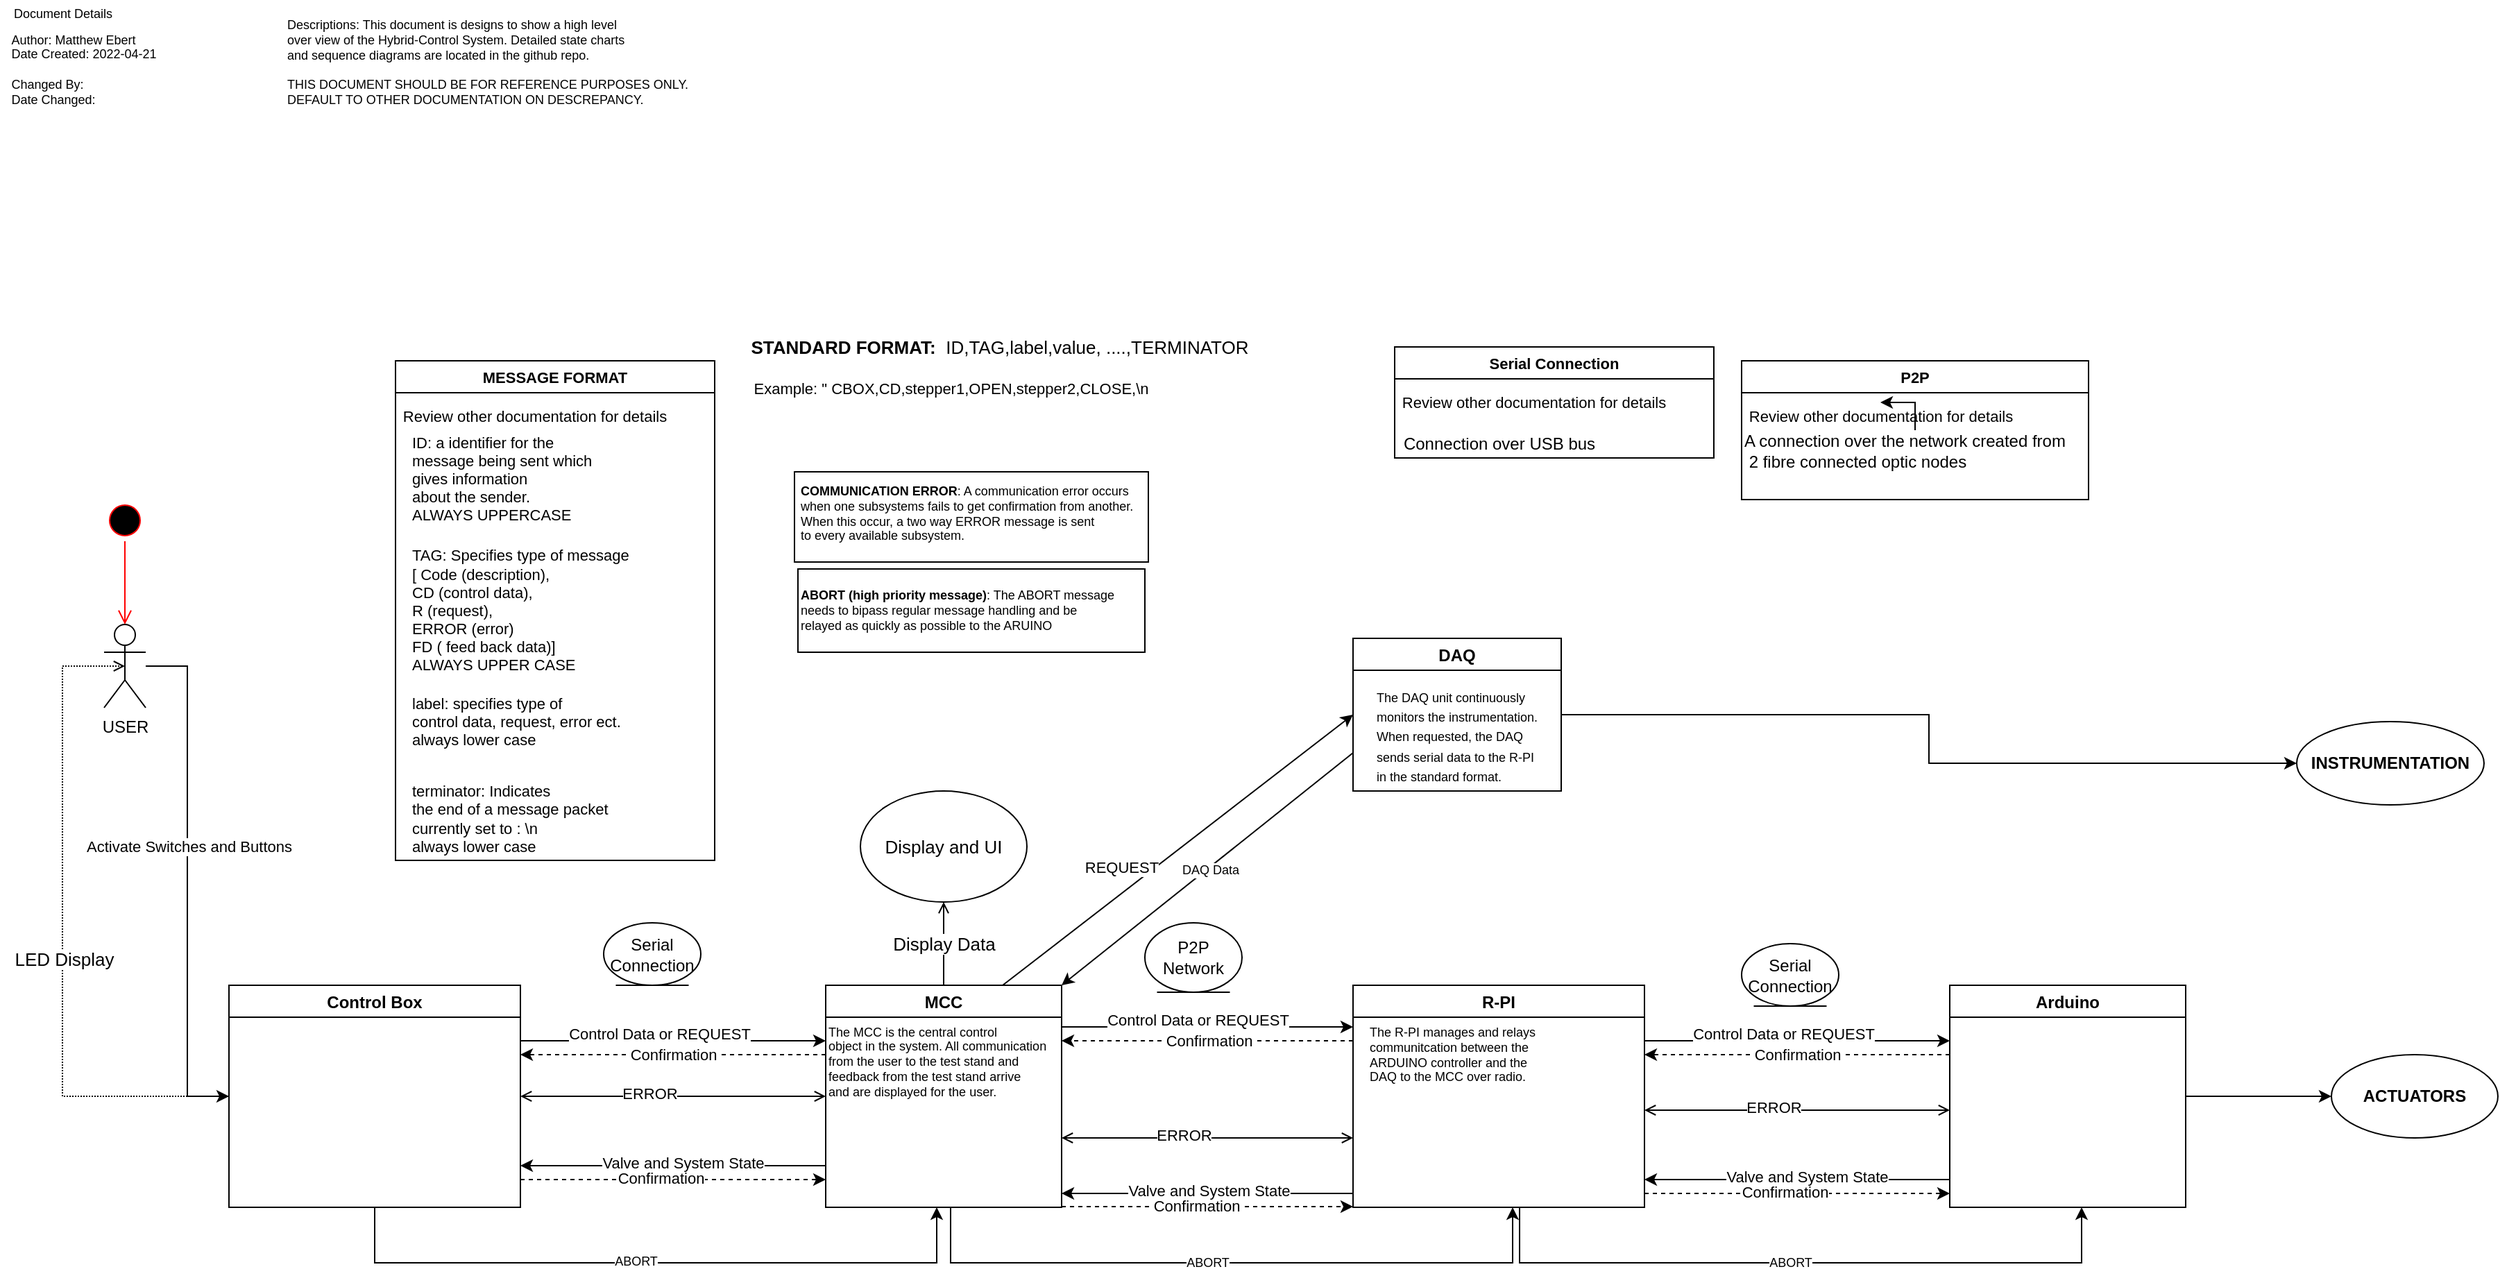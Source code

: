 <mxfile version="17.4.2" type="device"><diagram name="Page-1" id="58cdce13-f638-feb5-8d6f-7d28b1aa9fa0"><mxGraphModel dx="2062" dy="2075" grid="1" gridSize="10" guides="1" tooltips="1" connect="1" arrows="1" fold="1" page="1" pageScale="1" pageWidth="1100" pageHeight="850" background="none" math="0" shadow="0"><root><mxCell id="0"/><mxCell id="1" parent="0"/><mxCell id="_WZZy8dRvBgfiySZL8Rz-11" value="" style="rounded=0;whiteSpace=wrap;html=1;fontSize=9;" parent="1" vertex="1"><mxGeometry x="577.5" y="30" width="255" height="65" as="geometry"/></mxCell><mxCell id="_WZZy8dRvBgfiySZL8Rz-10" value="" style="rounded=0;whiteSpace=wrap;html=1;fontSize=9;" parent="1" vertex="1"><mxGeometry x="580" y="100" width="250" height="60" as="geometry"/></mxCell><mxCell id="0STpt6-fExhYdKkASc30-1" value="" style="ellipse;html=1;shape=startState;fillColor=#000000;strokeColor=#ff0000;" parent="1" vertex="1"><mxGeometry x="80" y="50" width="30" height="30" as="geometry"/></mxCell><mxCell id="0STpt6-fExhYdKkASc30-2" value="" style="edgeStyle=orthogonalEdgeStyle;html=1;verticalAlign=bottom;endArrow=open;endSize=8;strokeColor=#ff0000;rounded=0;" parent="1" source="0STpt6-fExhYdKkASc30-1" edge="1"><mxGeometry relative="1" as="geometry"><mxPoint x="95" y="140" as="targetPoint"/></mxGeometry></mxCell><mxCell id="0STpt6-fExhYdKkASc30-16" style="edgeStyle=orthogonalEdgeStyle;rounded=0;orthogonalLoop=1;jettySize=auto;html=1;entryX=0;entryY=0.5;entryDx=0;entryDy=0;" parent="1" source="0STpt6-fExhYdKkASc30-3" target="0STpt6-fExhYdKkASc30-6" edge="1"><mxGeometry relative="1" as="geometry"><mxPoint x="95" y="390" as="targetPoint"/></mxGeometry></mxCell><mxCell id="0STpt6-fExhYdKkASc30-21" value="Activate Switches and Buttons" style="edgeLabel;html=1;align=center;verticalAlign=middle;resizable=0;points=[];" parent="0STpt6-fExhYdKkASc30-16" vertex="1" connectable="0"><mxGeometry x="-0.136" y="1" relative="1" as="geometry"><mxPoint as="offset"/></mxGeometry></mxCell><mxCell id="0STpt6-fExhYdKkASc30-3" value="USER" style="shape=umlActor;verticalLabelPosition=bottom;verticalAlign=top;html=1;" parent="1" vertex="1"><mxGeometry x="80" y="140" width="30" height="60" as="geometry"/></mxCell><mxCell id="0STpt6-fExhYdKkASc30-22" style="edgeStyle=orthogonalEdgeStyle;rounded=0;orthogonalLoop=1;jettySize=auto;html=1;entryX=0;entryY=0.25;entryDx=0;entryDy=0;" parent="1" source="0STpt6-fExhYdKkASc30-6" target="0STpt6-fExhYdKkASc30-7" edge="1"><mxGeometry relative="1" as="geometry"><Array as="points"><mxPoint x="400" y="440"/><mxPoint x="400" y="440"/></Array></mxGeometry></mxCell><mxCell id="0STpt6-fExhYdKkASc30-24" value="Control Data or REQUEST" style="edgeLabel;html=1;align=center;verticalAlign=middle;resizable=0;points=[];" parent="0STpt6-fExhYdKkASc30-22" vertex="1" connectable="0"><mxGeometry x="-0.407" relative="1" as="geometry"><mxPoint x="35" y="-5" as="offset"/></mxGeometry></mxCell><mxCell id="0STpt6-fExhYdKkASc30-34" style="edgeStyle=none;rounded=0;orthogonalLoop=1;jettySize=auto;html=1;dashed=1;" parent="1" edge="1"><mxGeometry relative="1" as="geometry"><mxPoint x="600" y="540" as="targetPoint"/><mxPoint x="380" y="540" as="sourcePoint"/></mxGeometry></mxCell><mxCell id="0STpt6-fExhYdKkASc30-35" value="Confirmation" style="edgeLabel;html=1;align=center;verticalAlign=middle;resizable=0;points=[];" parent="0STpt6-fExhYdKkASc30-34" vertex="1" connectable="0"><mxGeometry x="-0.213" y="1" relative="1" as="geometry"><mxPoint x="14" as="offset"/></mxGeometry></mxCell><mxCell id="9r_TKSRoAJuo1i_dESHB-25" style="edgeStyle=orthogonalEdgeStyle;rounded=0;orthogonalLoop=1;jettySize=auto;html=1;entryX=0.5;entryY=0.5;entryDx=0;entryDy=0;entryPerimeter=0;fontSize=13;startArrow=none;startFill=0;endArrow=open;endFill=0;dashed=1;dashPattern=1 1;" parent="1" source="0STpt6-fExhYdKkASc30-6" target="0STpt6-fExhYdKkASc30-3" edge="1"><mxGeometry relative="1" as="geometry"><Array as="points"><mxPoint x="50" y="480"/><mxPoint x="50" y="170"/></Array></mxGeometry></mxCell><mxCell id="9r_TKSRoAJuo1i_dESHB-26" value="LED Display" style="edgeLabel;html=1;align=center;verticalAlign=middle;resizable=0;points=[];fontSize=13;" parent="9r_TKSRoAJuo1i_dESHB-25" vertex="1" connectable="0"><mxGeometry x="0.076" y="-1" relative="1" as="geometry"><mxPoint y="36" as="offset"/></mxGeometry></mxCell><mxCell id="0STpt6-fExhYdKkASc30-6" value="Control Box" style="swimlane;" parent="1" vertex="1"><mxGeometry x="170" y="400" width="210" height="160" as="geometry"/></mxCell><mxCell id="0STpt6-fExhYdKkASc30-28" style="edgeStyle=orthogonalEdgeStyle;rounded=0;orthogonalLoop=1;jettySize=auto;html=1;dashed=1;" parent="1" source="0STpt6-fExhYdKkASc30-7" edge="1"><mxGeometry relative="1" as="geometry"><mxPoint x="380" y="450" as="targetPoint"/><Array as="points"><mxPoint x="380" y="450"/></Array></mxGeometry></mxCell><mxCell id="0STpt6-fExhYdKkASc30-29" value="Confirmation" style="edgeLabel;html=1;align=center;verticalAlign=middle;resizable=0;points=[];" parent="0STpt6-fExhYdKkASc30-28" vertex="1" connectable="0"><mxGeometry x="0.177" y="2" relative="1" as="geometry"><mxPoint x="19" y="-2" as="offset"/></mxGeometry></mxCell><mxCell id="0STpt6-fExhYdKkASc30-32" style="rounded=0;orthogonalLoop=1;jettySize=auto;html=1;" parent="1" edge="1"><mxGeometry relative="1" as="geometry"><mxPoint x="380" y="530" as="targetPoint"/><mxPoint x="600" y="530" as="sourcePoint"/></mxGeometry></mxCell><mxCell id="0STpt6-fExhYdKkASc30-33" value="Valve and System State" style="edgeLabel;html=1;align=center;verticalAlign=middle;resizable=0;points=[];" parent="0STpt6-fExhYdKkASc30-32" vertex="1" connectable="0"><mxGeometry x="-0.062" y="-2" relative="1" as="geometry"><mxPoint as="offset"/></mxGeometry></mxCell><mxCell id="0STpt6-fExhYdKkASc30-65" style="edgeStyle=none;rounded=0;orthogonalLoop=1;jettySize=auto;html=1;fontSize=9;startArrow=classic;startFill=1;endArrow=none;endFill=0;" parent="1" edge="1"><mxGeometry relative="1" as="geometry"><mxPoint x="680" y="560" as="sourcePoint"/><mxPoint x="275" y="560" as="targetPoint"/><Array as="points"><mxPoint x="680" y="600"/><mxPoint x="275" y="600"/></Array></mxGeometry></mxCell><mxCell id="0STpt6-fExhYdKkASc30-68" value="ABORT" style="edgeLabel;html=1;align=center;verticalAlign=middle;resizable=0;points=[];fontSize=9;" parent="0STpt6-fExhYdKkASc30-65" vertex="1" connectable="0"><mxGeometry x="0.059" y="-1" relative="1" as="geometry"><mxPoint as="offset"/></mxGeometry></mxCell><mxCell id="9r_TKSRoAJuo1i_dESHB-21" value="" style="edgeStyle=orthogonalEdgeStyle;rounded=0;orthogonalLoop=1;jettySize=auto;html=1;fontSize=13;startArrow=none;startFill=0;endArrow=open;endFill=0;" parent="1" source="0STpt6-fExhYdKkASc30-7" target="9r_TKSRoAJuo1i_dESHB-20" edge="1"><mxGeometry relative="1" as="geometry"/></mxCell><mxCell id="9r_TKSRoAJuo1i_dESHB-23" value="Display Data" style="edgeLabel;html=1;align=center;verticalAlign=middle;resizable=0;points=[];fontSize=13;" parent="9r_TKSRoAJuo1i_dESHB-21" vertex="1" connectable="0"><mxGeometry x="-0.322" relative="1" as="geometry"><mxPoint y="-10" as="offset"/></mxGeometry></mxCell><mxCell id="0STpt6-fExhYdKkASc30-7" value="MCC" style="swimlane;" parent="1" vertex="1"><mxGeometry x="600" y="400" width="170" height="160" as="geometry"/></mxCell><mxCell id="_WZZy8dRvBgfiySZL8Rz-3" value="The MCC is the central control&lt;br&gt;object in the system. All communication&lt;br&gt;from the user to the test stand and &lt;br&gt;feedback from the test stand arrive &lt;br&gt;and are displayed for the user." style="text;html=1;align=left;verticalAlign=middle;resizable=0;points=[];autosize=1;strokeColor=none;fillColor=none;fontSize=9;" parent="0STpt6-fExhYdKkASc30-7" vertex="1"><mxGeometry y="25" width="170" height="60" as="geometry"/></mxCell><mxCell id="0STpt6-fExhYdKkASc30-13" value="P2P Network" style="ellipse;shape=umlEntity;whiteSpace=wrap;html=1;" parent="1" vertex="1"><mxGeometry x="830" y="355" width="70" height="50" as="geometry"/></mxCell><mxCell id="0STpt6-fExhYdKkASc30-17" value="Serial Connection" style="ellipse;shape=umlEntity;whiteSpace=wrap;html=1;" parent="1" vertex="1"><mxGeometry x="440" y="355" width="70" height="45" as="geometry"/></mxCell><mxCell id="0STpt6-fExhYdKkASc30-23" value="&lt;font style=&quot;font-size: 13px&quot;&gt;&lt;b&gt;STANDARD FORMAT:&lt;/b&gt;&amp;nbsp; ID,TAG,label,value, ....,TERMINATOR&lt;/font&gt;" style="text;html=1;align=center;verticalAlign=middle;resizable=0;points=[];autosize=1;strokeColor=none;fillColor=none;" parent="1" vertex="1"><mxGeometry x="540" y="-70" width="370" height="20" as="geometry"/></mxCell><mxCell id="0STpt6-fExhYdKkASc30-36" style="edgeStyle=orthogonalEdgeStyle;rounded=0;orthogonalLoop=1;jettySize=auto;html=1;entryX=0;entryY=0.25;entryDx=0;entryDy=0;" parent="1" source="0STpt6-fExhYdKkASc30-40" target="0STpt6-fExhYdKkASc30-45" edge="1"><mxGeometry relative="1" as="geometry"><Array as="points"><mxPoint x="1210" y="440"/><mxPoint x="1210" y="440"/></Array><mxPoint x="1400" y="430" as="targetPoint"/></mxGeometry></mxCell><mxCell id="0STpt6-fExhYdKkASc30-37" value="Control Data or REQUEST" style="edgeLabel;html=1;align=center;verticalAlign=middle;resizable=0;points=[];" parent="0STpt6-fExhYdKkASc30-36" vertex="1" connectable="0"><mxGeometry x="-0.407" relative="1" as="geometry"><mxPoint x="35" y="-5" as="offset"/></mxGeometry></mxCell><mxCell id="0STpt6-fExhYdKkASc30-38" style="edgeStyle=none;rounded=0;orthogonalLoop=1;jettySize=auto;html=1;dashed=1;" parent="1" edge="1"><mxGeometry relative="1" as="geometry"><mxPoint x="1410" y="550" as="targetPoint"/><mxPoint x="1190" y="550" as="sourcePoint"/></mxGeometry></mxCell><mxCell id="0STpt6-fExhYdKkASc30-39" value="Confirmation" style="edgeLabel;html=1;align=center;verticalAlign=middle;resizable=0;points=[];" parent="0STpt6-fExhYdKkASc30-38" vertex="1" connectable="0"><mxGeometry x="-0.213" y="1" relative="1" as="geometry"><mxPoint x="14" as="offset"/></mxGeometry></mxCell><mxCell id="0STpt6-fExhYdKkASc30-40" value="R-PI" style="swimlane;" parent="1" vertex="1"><mxGeometry x="980" y="400" width="210" height="160" as="geometry"/></mxCell><mxCell id="_WZZy8dRvBgfiySZL8Rz-2" value="The R-PI manages and relays&lt;br&gt;communitcation&amp;nbsp;between the &lt;br&gt;ARDUINO controller and the &lt;br&gt;DAQ to the MCC over radio." style="text;html=1;align=left;verticalAlign=middle;resizable=0;points=[];autosize=1;strokeColor=none;fillColor=none;fontSize=9;" parent="0STpt6-fExhYdKkASc30-40" vertex="1"><mxGeometry x="10" y="25" width="140" height="50" as="geometry"/></mxCell><mxCell id="0STpt6-fExhYdKkASc30-41" style="edgeStyle=orthogonalEdgeStyle;rounded=0;orthogonalLoop=1;jettySize=auto;html=1;dashed=1;" parent="1" source="0STpt6-fExhYdKkASc30-45" edge="1"><mxGeometry relative="1" as="geometry"><mxPoint x="1190" y="450" as="targetPoint"/><Array as="points"><mxPoint x="1190" y="450"/></Array></mxGeometry></mxCell><mxCell id="0STpt6-fExhYdKkASc30-42" value="Confirmation" style="edgeLabel;html=1;align=center;verticalAlign=middle;resizable=0;points=[];" parent="0STpt6-fExhYdKkASc30-41" vertex="1" connectable="0"><mxGeometry x="0.177" y="2" relative="1" as="geometry"><mxPoint x="19" y="-2" as="offset"/></mxGeometry></mxCell><mxCell id="0STpt6-fExhYdKkASc30-43" style="rounded=0;orthogonalLoop=1;jettySize=auto;html=1;" parent="1" edge="1"><mxGeometry relative="1" as="geometry"><mxPoint x="1190" y="540" as="targetPoint"/><mxPoint x="1410" y="540" as="sourcePoint"/></mxGeometry></mxCell><mxCell id="0STpt6-fExhYdKkASc30-44" value="Valve and System State" style="edgeLabel;html=1;align=center;verticalAlign=middle;resizable=0;points=[];" parent="0STpt6-fExhYdKkASc30-43" vertex="1" connectable="0"><mxGeometry x="-0.062" y="-2" relative="1" as="geometry"><mxPoint as="offset"/></mxGeometry></mxCell><mxCell id="0STpt6-fExhYdKkASc30-74" value="" style="edgeStyle=none;rounded=0;orthogonalLoop=1;jettySize=auto;html=1;fontSize=9;startArrow=none;startFill=0;endArrow=classic;endFill=1;" parent="1" source="0STpt6-fExhYdKkASc30-45" target="0STpt6-fExhYdKkASc30-73" edge="1"><mxGeometry relative="1" as="geometry"/></mxCell><mxCell id="0STpt6-fExhYdKkASc30-45" value="Arduino" style="swimlane;" parent="1" vertex="1"><mxGeometry x="1410" y="400" width="170" height="160" as="geometry"/></mxCell><mxCell id="0STpt6-fExhYdKkASc30-46" value="Serial Connection" style="ellipse;shape=umlEntity;whiteSpace=wrap;html=1;" parent="1" vertex="1"><mxGeometry x="1260" y="370" width="70" height="45" as="geometry"/></mxCell><mxCell id="0STpt6-fExhYdKkASc30-48" style="edgeStyle=orthogonalEdgeStyle;rounded=0;orthogonalLoop=1;jettySize=auto;html=1;" parent="1" edge="1"><mxGeometry relative="1" as="geometry"><mxPoint x="770" y="430" as="sourcePoint"/><mxPoint x="980" y="430" as="targetPoint"/><Array as="points"><mxPoint x="790" y="430"/><mxPoint x="790" y="430"/></Array></mxGeometry></mxCell><mxCell id="0STpt6-fExhYdKkASc30-49" value="Control Data or REQUEST" style="edgeLabel;html=1;align=center;verticalAlign=middle;resizable=0;points=[];" parent="0STpt6-fExhYdKkASc30-48" vertex="1" connectable="0"><mxGeometry x="-0.407" relative="1" as="geometry"><mxPoint x="35" y="-5" as="offset"/></mxGeometry></mxCell><mxCell id="0STpt6-fExhYdKkASc30-50" style="edgeStyle=orthogonalEdgeStyle;rounded=0;orthogonalLoop=1;jettySize=auto;html=1;dashed=1;" parent="1" edge="1"><mxGeometry relative="1" as="geometry"><mxPoint x="770" y="440" as="targetPoint"/><mxPoint x="980" y="440" as="sourcePoint"/><Array as="points"><mxPoint x="770" y="440"/></Array></mxGeometry></mxCell><mxCell id="0STpt6-fExhYdKkASc30-51" value="Confirmation" style="edgeLabel;html=1;align=center;verticalAlign=middle;resizable=0;points=[];" parent="0STpt6-fExhYdKkASc30-50" vertex="1" connectable="0"><mxGeometry x="0.177" y="2" relative="1" as="geometry"><mxPoint x="19" y="-2" as="offset"/></mxGeometry></mxCell><mxCell id="0STpt6-fExhYdKkASc30-52" style="edgeStyle=none;rounded=0;orthogonalLoop=1;jettySize=auto;html=1;dashed=1;" parent="1" edge="1"><mxGeometry relative="1" as="geometry"><mxPoint x="980" y="559.52" as="targetPoint"/><mxPoint x="770" y="559.52" as="sourcePoint"/></mxGeometry></mxCell><mxCell id="0STpt6-fExhYdKkASc30-53" value="Confirmation" style="edgeLabel;html=1;align=center;verticalAlign=middle;resizable=0;points=[];" parent="0STpt6-fExhYdKkASc30-52" vertex="1" connectable="0"><mxGeometry x="-0.213" y="1" relative="1" as="geometry"><mxPoint x="14" as="offset"/></mxGeometry></mxCell><mxCell id="0STpt6-fExhYdKkASc30-54" style="rounded=0;orthogonalLoop=1;jettySize=auto;html=1;" parent="1" edge="1"><mxGeometry relative="1" as="geometry"><mxPoint x="770" y="550" as="targetPoint"/><mxPoint x="980" y="550" as="sourcePoint"/></mxGeometry></mxCell><mxCell id="0STpt6-fExhYdKkASc30-55" value="Valve and System State" style="edgeLabel;html=1;align=center;verticalAlign=middle;resizable=0;points=[];" parent="0STpt6-fExhYdKkASc30-54" vertex="1" connectable="0"><mxGeometry x="-0.062" y="-2" relative="1" as="geometry"><mxPoint x="-6" as="offset"/></mxGeometry></mxCell><mxCell id="0STpt6-fExhYdKkASc30-66" style="edgeStyle=none;rounded=0;orthogonalLoop=1;jettySize=auto;html=1;fontSize=9;startArrow=classic;startFill=1;endArrow=none;endFill=0;" parent="1" edge="1"><mxGeometry relative="1" as="geometry"><mxPoint x="1095" y="560" as="sourcePoint"/><mxPoint x="690" y="560" as="targetPoint"/><Array as="points"><mxPoint x="1095" y="600"/><mxPoint x="690" y="600"/></Array></mxGeometry></mxCell><mxCell id="0STpt6-fExhYdKkASc30-69" value="ABORT" style="edgeLabel;html=1;align=center;verticalAlign=middle;resizable=0;points=[];fontSize=9;" parent="0STpt6-fExhYdKkASc30-66" vertex="1" connectable="0"><mxGeometry x="0.661" relative="1" as="geometry"><mxPoint x="143" as="offset"/></mxGeometry></mxCell><mxCell id="0STpt6-fExhYdKkASc30-67" style="edgeStyle=none;rounded=0;orthogonalLoop=1;jettySize=auto;html=1;fontSize=9;startArrow=classic;startFill=1;endArrow=none;endFill=0;" parent="1" edge="1"><mxGeometry relative="1" as="geometry"><mxPoint x="1505" y="560" as="sourcePoint"/><mxPoint x="1100" y="560" as="targetPoint"/><Array as="points"><mxPoint x="1505" y="600"/><mxPoint x="1100" y="600"/></Array></mxGeometry></mxCell><mxCell id="0STpt6-fExhYdKkASc30-70" value="ABORT" style="edgeLabel;html=1;align=center;verticalAlign=middle;resizable=0;points=[];fontSize=9;" parent="0STpt6-fExhYdKkASc30-67" vertex="1" connectable="0"><mxGeometry x="0.608" relative="1" as="geometry"><mxPoint x="140" as="offset"/></mxGeometry></mxCell><mxCell id="0STpt6-fExhYdKkASc30-73" value="ACTUATORS" style="ellipse;whiteSpace=wrap;html=1;fontStyle=1;startSize=23;" parent="1" vertex="1"><mxGeometry x="1685" y="450" width="120" height="60" as="geometry"/></mxCell><mxCell id="9r_TKSRoAJuo1i_dESHB-1" value="" style="endArrow=open;html=1;rounded=0;fontSize=11;exitX=1;exitY=0.5;exitDx=0;exitDy=0;startArrow=open;startFill=0;endFill=0;" parent="1" source="0STpt6-fExhYdKkASc30-6" edge="1"><mxGeometry width="50" height="50" relative="1" as="geometry"><mxPoint x="680" y="460" as="sourcePoint"/><mxPoint x="600" y="480" as="targetPoint"/><Array as="points"><mxPoint x="530" y="480"/></Array></mxGeometry></mxCell><mxCell id="9r_TKSRoAJuo1i_dESHB-2" value="ERROR" style="edgeLabel;html=1;align=center;verticalAlign=middle;resizable=0;points=[];fontSize=11;" parent="9r_TKSRoAJuo1i_dESHB-1" vertex="1" connectable="0"><mxGeometry x="-0.161" y="2" relative="1" as="geometry"><mxPoint as="offset"/></mxGeometry></mxCell><mxCell id="9r_TKSRoAJuo1i_dESHB-3" value="" style="endArrow=open;html=1;rounded=0;fontSize=11;startArrow=open;startFill=0;endFill=0;" parent="1" edge="1"><mxGeometry width="50" height="50" relative="1" as="geometry"><mxPoint x="770" y="510" as="sourcePoint"/><mxPoint x="980" y="510" as="targetPoint"/></mxGeometry></mxCell><mxCell id="9r_TKSRoAJuo1i_dESHB-4" value="ERROR" style="edgeLabel;html=1;align=center;verticalAlign=middle;resizable=0;points=[];fontSize=11;" parent="9r_TKSRoAJuo1i_dESHB-3" vertex="1" connectable="0"><mxGeometry x="-0.161" y="2" relative="1" as="geometry"><mxPoint as="offset"/></mxGeometry></mxCell><mxCell id="9r_TKSRoAJuo1i_dESHB-5" value="" style="endArrow=open;html=1;rounded=0;fontSize=11;exitX=1;exitY=0.5;exitDx=0;exitDy=0;startArrow=open;startFill=0;endFill=0;" parent="1" edge="1"><mxGeometry width="50" height="50" relative="1" as="geometry"><mxPoint x="1190" y="490" as="sourcePoint"/><mxPoint x="1410" y="490" as="targetPoint"/></mxGeometry></mxCell><mxCell id="9r_TKSRoAJuo1i_dESHB-6" value="ERROR" style="edgeLabel;html=1;align=center;verticalAlign=middle;resizable=0;points=[];fontSize=11;" parent="9r_TKSRoAJuo1i_dESHB-5" vertex="1" connectable="0"><mxGeometry x="-0.161" y="2" relative="1" as="geometry"><mxPoint as="offset"/></mxGeometry></mxCell><mxCell id="9r_TKSRoAJuo1i_dESHB-11" value="MESSAGE FORMAT" style="swimlane;fontSize=11;" parent="1" vertex="1"><mxGeometry x="290" y="-50" width="230" height="360" as="geometry"/></mxCell><mxCell id="9r_TKSRoAJuo1i_dESHB-12" value="Review other documentation for details" style="text;html=1;align=center;verticalAlign=middle;resizable=0;points=[];autosize=1;strokeColor=none;fillColor=none;fontSize=11;" parent="9r_TKSRoAJuo1i_dESHB-11" vertex="1"><mxGeometry x="-5" y="30" width="210" height="20" as="geometry"/></mxCell><mxCell id="9r_TKSRoAJuo1i_dESHB-13" value="ID: a identifier for the &lt;br&gt;message being sent which &lt;br&gt;gives information &lt;br&gt;about the sender. &lt;br&gt;ALWAYS UPPERCASE" style="text;html=1;align=left;verticalAlign=middle;resizable=0;points=[];autosize=1;strokeColor=none;fillColor=none;fontSize=11;" parent="9r_TKSRoAJuo1i_dESHB-11" vertex="1"><mxGeometry x="10" y="50" width="150" height="70" as="geometry"/></mxCell><mxCell id="9r_TKSRoAJuo1i_dESHB-14" value="TAG: Specifies type of message&lt;br&gt;&lt;span&gt;[ Code (description),&lt;/span&gt;&lt;br&gt;&lt;span&gt;&#9;&lt;/span&gt;&lt;span&gt;CD (control data),&lt;/span&gt;&lt;br&gt;&lt;span&gt;&#9;&lt;/span&gt;&lt;span&gt;R (request),&lt;/span&gt;&lt;br&gt;&lt;span&gt;&#9;&lt;/span&gt;&lt;span&gt;ERROR (error)&lt;/span&gt;&lt;br&gt;&lt;span&gt;&#9;&lt;/span&gt;&lt;span&gt;FD ( feed back data)]&lt;br&gt;&lt;/span&gt;ALWAYS UPPER CASE&lt;br&gt;&lt;span&gt;&#9;&lt;/span&gt;" style="text;html=1;align=left;verticalAlign=middle;resizable=0;points=[];autosize=1;strokeColor=none;fillColor=none;fontSize=11;" parent="9r_TKSRoAJuo1i_dESHB-11" vertex="1"><mxGeometry x="10" y="130" width="170" height="100" as="geometry"/></mxCell><mxCell id="9r_TKSRoAJuo1i_dESHB-15" value="label: specifies type of &lt;br&gt;control data, request, error ect.&lt;br&gt;always lower case" style="text;html=1;align=left;verticalAlign=middle;resizable=0;points=[];autosize=1;strokeColor=none;fillColor=none;fontSize=11;" parent="9r_TKSRoAJuo1i_dESHB-11" vertex="1"><mxGeometry x="10" y="240" width="170" height="40" as="geometry"/></mxCell><mxCell id="9r_TKSRoAJuo1i_dESHB-16" value="terminator: Indicates &lt;br&gt;the end of a message packet&lt;br&gt;currently set to : \n&lt;br&gt;always lower case" style="text;html=1;align=left;verticalAlign=middle;resizable=0;points=[];autosize=1;strokeColor=none;fillColor=none;fontSize=11;" parent="9r_TKSRoAJuo1i_dESHB-11" vertex="1"><mxGeometry x="10" y="300" width="160" height="60" as="geometry"/></mxCell><mxCell id="9r_TKSRoAJuo1i_dESHB-19" value="Example: &quot; CBOX,CD,stepper1,OPEN,stepper2,CLOSE,\n" style="text;html=1;align=center;verticalAlign=middle;resizable=0;points=[];autosize=1;strokeColor=none;fillColor=none;fontSize=11;" parent="1" vertex="1"><mxGeometry x="540" y="-40" width="300" height="20" as="geometry"/></mxCell><mxCell id="9r_TKSRoAJuo1i_dESHB-20" value="Display and UI" style="ellipse;whiteSpace=wrap;html=1;fontSize=13;" parent="1" vertex="1"><mxGeometry x="625" y="260" width="120" height="80" as="geometry"/></mxCell><mxCell id="_WZZy8dRvBgfiySZL8Rz-5" value="&lt;b&gt;COMMUNICATION ERROR&lt;/b&gt;: A communication error occurs&lt;br&gt;when one subsystems fails to get confirmation from another.&lt;br&gt;When this occur, a two way ERROR message is sent&lt;br&gt;to every available subsystem." style="text;html=1;align=left;verticalAlign=middle;resizable=0;points=[];autosize=1;strokeColor=none;fillColor=none;fontSize=9;" parent="1" vertex="1"><mxGeometry x="580" y="35" width="260" height="50" as="geometry"/></mxCell><mxCell id="_WZZy8dRvBgfiySZL8Rz-6" value="&lt;b&gt;ABORT (high priority message)&lt;/b&gt;: The ABORT message&lt;br&gt;needs to bipass regular message handling and be &lt;br&gt;relayed as quickly as possible to the ARUINO" style="text;html=1;align=left;verticalAlign=middle;resizable=0;points=[];autosize=1;strokeColor=none;fillColor=none;fontSize=9;" parent="1" vertex="1"><mxGeometry x="580" y="110" width="240" height="40" as="geometry"/></mxCell><mxCell id="_WZZy8dRvBgfiySZL8Rz-7" value="Document Details" style="text;html=1;align=center;verticalAlign=middle;resizable=0;points=[];autosize=1;strokeColor=none;fillColor=none;fontSize=9;" parent="1" vertex="1"><mxGeometry x="5" y="-310" width="90" height="20" as="geometry"/></mxCell><mxCell id="_WZZy8dRvBgfiySZL8Rz-8" value="&lt;div style=&quot;text-align: left&quot;&gt;&lt;span&gt;Author: Matthew Ebert&lt;/span&gt;&lt;/div&gt;&lt;div style=&quot;text-align: left&quot;&gt;&lt;span&gt;Date Created: 2022-04-21&lt;/span&gt;&lt;/div&gt;&lt;div style=&quot;text-align: left&quot;&gt;&lt;span&gt;&lt;br&gt;&lt;/span&gt;&lt;/div&gt;&lt;div style=&quot;text-align: left&quot;&gt;&lt;span&gt;Changed By:&amp;nbsp;&lt;/span&gt;&lt;/div&gt;&lt;div style=&quot;text-align: left&quot;&gt;&lt;span&gt;Date Changed:&lt;/span&gt;&lt;/div&gt;" style="text;html=1;align=center;verticalAlign=middle;resizable=0;points=[];autosize=1;strokeColor=none;fillColor=none;fontSize=9;" parent="1" vertex="1"><mxGeometry x="5" y="-290" width="120" height="60" as="geometry"/></mxCell><mxCell id="_WZZy8dRvBgfiySZL8Rz-9" value="Descriptions: This document is designs to show a high level&lt;br&gt;over view of the Hybrid-Control System. Detailed state charts&lt;br&gt;and sequence diagrams are located in the github repo.&lt;br&gt;&lt;br&gt;THIS DOCUMENT SHOULD BE FOR REFERENCE PURPOSES ONLY.&lt;br&gt;DEFAULT TO OTHER DOCUMENTATION ON DESCREPANCY." style="text;html=1;align=left;verticalAlign=middle;resizable=0;points=[];autosize=1;strokeColor=none;fillColor=none;fontSize=9;" parent="1" vertex="1"><mxGeometry x="210" y="-300" width="300" height="70" as="geometry"/></mxCell><mxCell id="0QDL9o6s2B9mOV3eJHRK-2" value="Serial Connection" style="swimlane;fontSize=11;" vertex="1" parent="1"><mxGeometry x="1010" y="-60" width="230" height="80" as="geometry"/></mxCell><mxCell id="0QDL9o6s2B9mOV3eJHRK-3" value="Review other documentation for details" style="text;html=1;align=center;verticalAlign=middle;resizable=0;points=[];autosize=1;strokeColor=none;fillColor=none;fontSize=11;" vertex="1" parent="0QDL9o6s2B9mOV3eJHRK-2"><mxGeometry x="-5" y="30" width="210" height="20" as="geometry"/></mxCell><mxCell id="0QDL9o6s2B9mOV3eJHRK-8" value="Connection over USB bus" style="text;html=1;align=center;verticalAlign=middle;resizable=0;points=[];autosize=1;strokeColor=none;fillColor=none;" vertex="1" parent="0QDL9o6s2B9mOV3eJHRK-2"><mxGeometry y="60" width="150" height="20" as="geometry"/></mxCell><mxCell id="0QDL9o6s2B9mOV3eJHRK-9" value="P2P" style="swimlane;fontSize=11;" vertex="1" parent="1"><mxGeometry x="1260" y="-50" width="250" height="100" as="geometry"/></mxCell><mxCell id="0QDL9o6s2B9mOV3eJHRK-10" value="Review other documentation for details" style="text;html=1;align=center;verticalAlign=middle;resizable=0;points=[];autosize=1;strokeColor=none;fillColor=none;fontSize=11;" vertex="1" parent="0QDL9o6s2B9mOV3eJHRK-9"><mxGeometry x="-5" y="30" width="210" height="20" as="geometry"/></mxCell><mxCell id="0QDL9o6s2B9mOV3eJHRK-12" value="" style="edgeStyle=orthogonalEdgeStyle;rounded=0;orthogonalLoop=1;jettySize=auto;html=1;" edge="1" parent="0QDL9o6s2B9mOV3eJHRK-9" source="0QDL9o6s2B9mOV3eJHRK-11" target="0QDL9o6s2B9mOV3eJHRK-10"><mxGeometry relative="1" as="geometry"/></mxCell><mxCell id="0QDL9o6s2B9mOV3eJHRK-11" value="A connection over the network created from&lt;br&gt;&amp;nbsp;2 fibre connected optic nodes" style="text;html=1;align=left;verticalAlign=middle;resizable=0;points=[];autosize=1;strokeColor=none;fillColor=none;" vertex="1" parent="0QDL9o6s2B9mOV3eJHRK-9"><mxGeometry y="50" width="250" height="30" as="geometry"/></mxCell><mxCell id="0QDL9o6s2B9mOV3eJHRK-13" style="edgeStyle=none;rounded=0;orthogonalLoop=1;jettySize=auto;html=1;fontSize=9;exitX=0;exitY=0.75;exitDx=0;exitDy=0;entryX=1;entryY=0;entryDx=0;entryDy=0;" edge="1" parent="1" source="0QDL9o6s2B9mOV3eJHRK-19" target="0STpt6-fExhYdKkASc30-7"><mxGeometry relative="1" as="geometry"><mxPoint x="1512.5" y="155" as="sourcePoint"/><mxPoint x="1512.5" y="295" as="targetPoint"/></mxGeometry></mxCell><mxCell id="0QDL9o6s2B9mOV3eJHRK-14" value="DAQ Data" style="edgeLabel;html=1;align=center;verticalAlign=middle;resizable=0;points=[];fontSize=9;" vertex="1" connectable="0" parent="0QDL9o6s2B9mOV3eJHRK-13"><mxGeometry x="-0.339" relative="1" as="geometry"><mxPoint x="-34" y="29" as="offset"/></mxGeometry></mxCell><mxCell id="0QDL9o6s2B9mOV3eJHRK-16" value="INSTRUMENTATION" style="ellipse;whiteSpace=wrap;html=1;fontStyle=1;startSize=23;" vertex="1" parent="1"><mxGeometry x="1660" y="210" width="135" height="60" as="geometry"/></mxCell><mxCell id="0QDL9o6s2B9mOV3eJHRK-17" value="" style="endArrow=classic;html=1;rounded=0;fontSize=11;exitX=0.75;exitY=0;exitDx=0;exitDy=0;entryX=0;entryY=0.5;entryDx=0;entryDy=0;" edge="1" parent="1" source="0STpt6-fExhYdKkASc30-7" target="0QDL9o6s2B9mOV3eJHRK-19"><mxGeometry width="50" height="50" relative="1" as="geometry"><mxPoint x="1536.86" y="295.32" as="sourcePoint"/><mxPoint x="1537.5" y="155" as="targetPoint"/><Array as="points"/></mxGeometry></mxCell><mxCell id="0QDL9o6s2B9mOV3eJHRK-18" value="REQUEST" style="edgeLabel;html=1;align=center;verticalAlign=middle;resizable=0;points=[];fontSize=11;" vertex="1" connectable="0" parent="0QDL9o6s2B9mOV3eJHRK-17"><mxGeometry x="0.264" relative="1" as="geometry"><mxPoint x="-74" y="38" as="offset"/></mxGeometry></mxCell><mxCell id="0QDL9o6s2B9mOV3eJHRK-21" style="edgeStyle=orthogonalEdgeStyle;rounded=0;orthogonalLoop=1;jettySize=auto;html=1;entryX=0;entryY=0.5;entryDx=0;entryDy=0;" edge="1" parent="1" source="0QDL9o6s2B9mOV3eJHRK-19" target="0QDL9o6s2B9mOV3eJHRK-16"><mxGeometry relative="1" as="geometry"/></mxCell><mxCell id="0QDL9o6s2B9mOV3eJHRK-19" value="DAQ" style="swimlane;" vertex="1" parent="1"><mxGeometry x="980" y="150" width="150" height="110" as="geometry"/></mxCell><mxCell id="0QDL9o6s2B9mOV3eJHRK-20" value="&lt;font style=&quot;font-size: 9px&quot;&gt;The DAQ unit continuously&lt;br&gt;monitors the instrumentation.&lt;br&gt;When requested, the DAQ&lt;br&gt;sends serial data to the R-PI&lt;br&gt;in the standard format.&lt;br&gt;&lt;/font&gt;" style="text;html=1;align=left;verticalAlign=middle;resizable=0;points=[];autosize=1;strokeColor=none;fillColor=none;" vertex="1" parent="0QDL9o6s2B9mOV3eJHRK-19"><mxGeometry x="15" y="30" width="130" height="80" as="geometry"/></mxCell></root></mxGraphModel></diagram></mxfile>